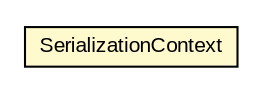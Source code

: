 #!/usr/local/bin/dot
#
# Class diagram 
# Generated by UMLGraph version R5_6-24-gf6e263 (http://www.umlgraph.org/)
#

digraph G {
	edge [fontname="arial",fontsize=10,labelfontname="arial",labelfontsize=10];
	node [fontname="arial",fontsize=10,shape=plaintext];
	nodesep=0.25;
	ranksep=0.5;
	rankdir=LR;
	// org.turbogwt.net.http.client.serialization.SerializationContext
	c3672 [label=<<table title="org.turbogwt.net.http.client.serialization.SerializationContext" border="0" cellborder="1" cellspacing="0" cellpadding="2" port="p" bgcolor="lemonChiffon" href="./SerializationContext.html">
		<tr><td><table border="0" cellspacing="0" cellpadding="1">
<tr><td align="center" balign="center"> SerializationContext </td></tr>
		</table></td></tr>
		</table>>, URL="./SerializationContext.html", fontname="arial", fontcolor="black", fontsize=10.0];
}

